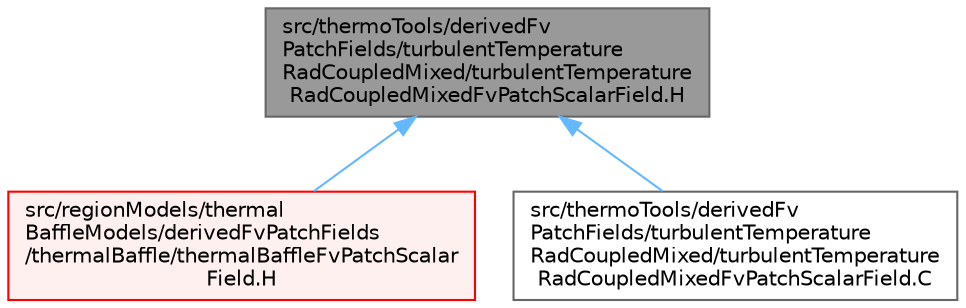 digraph "src/thermoTools/derivedFvPatchFields/turbulentTemperatureRadCoupledMixed/turbulentTemperatureRadCoupledMixedFvPatchScalarField.H"
{
 // LATEX_PDF_SIZE
  bgcolor="transparent";
  edge [fontname=Helvetica,fontsize=10,labelfontname=Helvetica,labelfontsize=10];
  node [fontname=Helvetica,fontsize=10,shape=box,height=0.2,width=0.4];
  Node1 [id="Node000001",label="src/thermoTools/derivedFv\lPatchFields/turbulentTemperature\lRadCoupledMixed/turbulentTemperature\lRadCoupledMixedFvPatchScalarField.H",height=0.2,width=0.4,color="gray40", fillcolor="grey60", style="filled", fontcolor="black",tooltip=" "];
  Node1 -> Node2 [id="edge1_Node000001_Node000002",dir="back",color="steelblue1",style="solid",tooltip=" "];
  Node2 [id="Node000002",label="src/regionModels/thermal\lBaffleModels/derivedFvPatchFields\l/thermalBaffle/thermalBaffleFvPatchScalar\lField.H",height=0.2,width=0.4,color="red", fillcolor="#FFF0F0", style="filled",URL="$thermalBaffleFvPatchScalarField_8H.html",tooltip=" "];
  Node1 -> Node4 [id="edge2_Node000001_Node000004",dir="back",color="steelblue1",style="solid",tooltip=" "];
  Node4 [id="Node000004",label="src/thermoTools/derivedFv\lPatchFields/turbulentTemperature\lRadCoupledMixed/turbulentTemperature\lRadCoupledMixedFvPatchScalarField.C",height=0.2,width=0.4,color="grey40", fillcolor="white", style="filled",URL="$turbulentTemperatureRadCoupledMixedFvPatchScalarField_8C.html",tooltip=" "];
}
